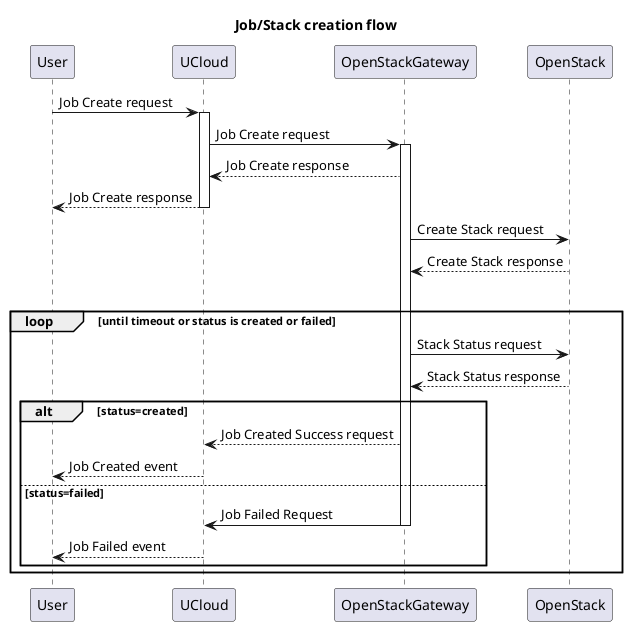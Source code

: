 @startuml
title Job/Stack creation flow
participant "User" as user
participant "UCloud" as ucloud
participant "OpenStackGateway" as osg
participant "OpenStack" as openstack

user -> ucloud++: Job Create request
ucloud -> osg++: Job Create request
osg --> ucloud: Job Create response
ucloud --> user--: Job Create response
osg -> openstack: Create Stack request
openstack --> osg: Create Stack response
|||
loop until timeout or status is created or failed
osg -> openstack: Stack Status request
openstack --> osg: Stack Status response
alt status=created
osg --> ucloud: Job Created Success request
ucloud --> user: Job Created event
else status=failed
osg -> ucloud--: Job Failed Request
ucloud --> user: Job Failed event
end
end
@enduml